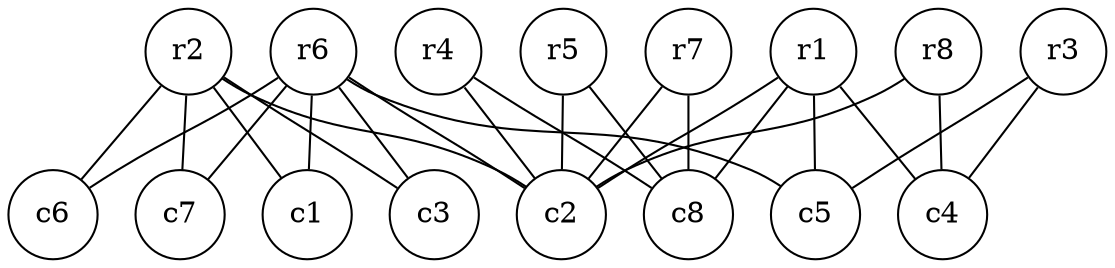 graph G {
    node [shape=circle];
    r1, r2, r3, r4, r5, r6, r7, r8;
    c1, c2, c3, c4, c5, c6, c7, c8;
    r1 -- c2
    r1--c4
    r1--c5
    r1--c8
    r2--c1
    r2--c2
    r2--c3
    r2--c6
    r2--c7
    r3--c4
    r3--c5
    r4--c2
    r4--c8
    r5--c2
    r5--c8
    r6--c1
    r6--c2
    r6--c3
    r6--c5
    r6--c6
    r6--c7
    r7--c2
    r7--c8
    r8--c2
    r8--c4
}